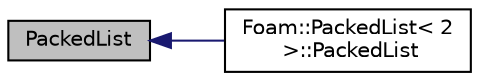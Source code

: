 digraph "PackedList"
{
  bgcolor="transparent";
  edge [fontname="Helvetica",fontsize="10",labelfontname="Helvetica",labelfontsize="10"];
  node [fontname="Helvetica",fontsize="10",shape=record];
  rankdir="LR";
  Node1 [label="PackedList",height=0.2,width=0.4,color="black", fillcolor="grey75", style="filled", fontcolor="black"];
  Node1 -> Node2 [dir="back",color="midnightblue",fontsize="10",style="solid",fontname="Helvetica"];
  Node2 [label="Foam::PackedList\< 2\l \>::PackedList",height=0.2,width=0.4,color="black",URL="$a27053.html#aa821ca3ff1b49f4e0c9d4906368e6300",tooltip="Construct with given size, initializes list to 0. "];
}
